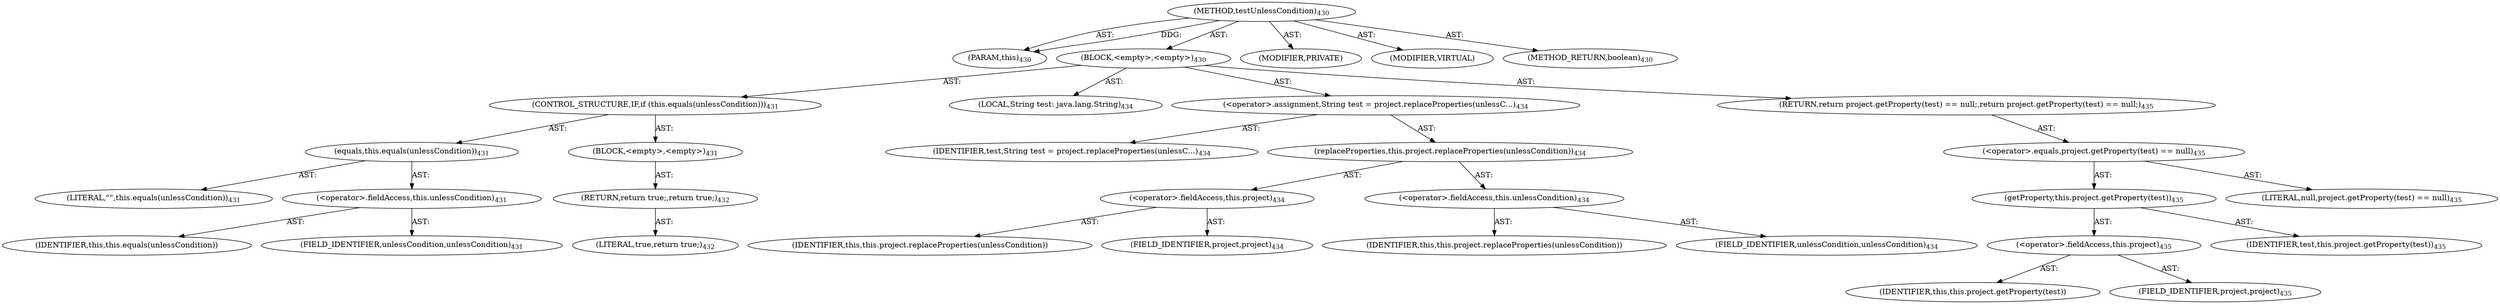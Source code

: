 digraph "testUnlessCondition" {  
"111669149718" [label = <(METHOD,testUnlessCondition)<SUB>430</SUB>> ]
"115964117028" [label = <(PARAM,this)<SUB>430</SUB>> ]
"25769803824" [label = <(BLOCK,&lt;empty&gt;,&lt;empty&gt;)<SUB>430</SUB>> ]
"47244640279" [label = <(CONTROL_STRUCTURE,IF,if (this.equals(unlessCondition)))<SUB>431</SUB>> ]
"30064771259" [label = <(equals,this.equals(unlessCondition))<SUB>431</SUB>> ]
"90194313252" [label = <(LITERAL,&quot;&quot;,this.equals(unlessCondition))<SUB>431</SUB>> ]
"30064771260" [label = <(&lt;operator&gt;.fieldAccess,this.unlessCondition)<SUB>431</SUB>> ]
"68719476879" [label = <(IDENTIFIER,this,this.equals(unlessCondition))> ]
"55834574895" [label = <(FIELD_IDENTIFIER,unlessCondition,unlessCondition)<SUB>431</SUB>> ]
"25769803825" [label = <(BLOCK,&lt;empty&gt;,&lt;empty&gt;)<SUB>431</SUB>> ]
"146028888075" [label = <(RETURN,return true;,return true;)<SUB>432</SUB>> ]
"90194313253" [label = <(LITERAL,true,return true;)<SUB>432</SUB>> ]
"94489280530" [label = <(LOCAL,String test: java.lang.String)<SUB>434</SUB>> ]
"30064771261" [label = <(&lt;operator&gt;.assignment,String test = project.replaceProperties(unlessC...)<SUB>434</SUB>> ]
"68719476880" [label = <(IDENTIFIER,test,String test = project.replaceProperties(unlessC...)<SUB>434</SUB>> ]
"30064771262" [label = <(replaceProperties,this.project.replaceProperties(unlessCondition))<SUB>434</SUB>> ]
"30064771263" [label = <(&lt;operator&gt;.fieldAccess,this.project)<SUB>434</SUB>> ]
"68719476881" [label = <(IDENTIFIER,this,this.project.replaceProperties(unlessCondition))> ]
"55834574896" [label = <(FIELD_IDENTIFIER,project,project)<SUB>434</SUB>> ]
"30064771264" [label = <(&lt;operator&gt;.fieldAccess,this.unlessCondition)<SUB>434</SUB>> ]
"68719476882" [label = <(IDENTIFIER,this,this.project.replaceProperties(unlessCondition))> ]
"55834574897" [label = <(FIELD_IDENTIFIER,unlessCondition,unlessCondition)<SUB>434</SUB>> ]
"146028888076" [label = <(RETURN,return project.getProperty(test) == null;,return project.getProperty(test) == null;)<SUB>435</SUB>> ]
"30064771265" [label = <(&lt;operator&gt;.equals,project.getProperty(test) == null)<SUB>435</SUB>> ]
"30064771266" [label = <(getProperty,this.project.getProperty(test))<SUB>435</SUB>> ]
"30064771267" [label = <(&lt;operator&gt;.fieldAccess,this.project)<SUB>435</SUB>> ]
"68719476883" [label = <(IDENTIFIER,this,this.project.getProperty(test))> ]
"55834574898" [label = <(FIELD_IDENTIFIER,project,project)<SUB>435</SUB>> ]
"68719476884" [label = <(IDENTIFIER,test,this.project.getProperty(test))<SUB>435</SUB>> ]
"90194313254" [label = <(LITERAL,null,project.getProperty(test) == null)<SUB>435</SUB>> ]
"133143986225" [label = <(MODIFIER,PRIVATE)> ]
"133143986226" [label = <(MODIFIER,VIRTUAL)> ]
"128849018902" [label = <(METHOD_RETURN,boolean)<SUB>430</SUB>> ]
  "111669149718" -> "115964117028"  [ label = "AST: "] 
  "111669149718" -> "25769803824"  [ label = "AST: "] 
  "111669149718" -> "133143986225"  [ label = "AST: "] 
  "111669149718" -> "133143986226"  [ label = "AST: "] 
  "111669149718" -> "128849018902"  [ label = "AST: "] 
  "25769803824" -> "47244640279"  [ label = "AST: "] 
  "25769803824" -> "94489280530"  [ label = "AST: "] 
  "25769803824" -> "30064771261"  [ label = "AST: "] 
  "25769803824" -> "146028888076"  [ label = "AST: "] 
  "47244640279" -> "30064771259"  [ label = "AST: "] 
  "47244640279" -> "25769803825"  [ label = "AST: "] 
  "30064771259" -> "90194313252"  [ label = "AST: "] 
  "30064771259" -> "30064771260"  [ label = "AST: "] 
  "30064771260" -> "68719476879"  [ label = "AST: "] 
  "30064771260" -> "55834574895"  [ label = "AST: "] 
  "25769803825" -> "146028888075"  [ label = "AST: "] 
  "146028888075" -> "90194313253"  [ label = "AST: "] 
  "30064771261" -> "68719476880"  [ label = "AST: "] 
  "30064771261" -> "30064771262"  [ label = "AST: "] 
  "30064771262" -> "30064771263"  [ label = "AST: "] 
  "30064771262" -> "30064771264"  [ label = "AST: "] 
  "30064771263" -> "68719476881"  [ label = "AST: "] 
  "30064771263" -> "55834574896"  [ label = "AST: "] 
  "30064771264" -> "68719476882"  [ label = "AST: "] 
  "30064771264" -> "55834574897"  [ label = "AST: "] 
  "146028888076" -> "30064771265"  [ label = "AST: "] 
  "30064771265" -> "30064771266"  [ label = "AST: "] 
  "30064771265" -> "90194313254"  [ label = "AST: "] 
  "30064771266" -> "30064771267"  [ label = "AST: "] 
  "30064771266" -> "68719476884"  [ label = "AST: "] 
  "30064771267" -> "68719476883"  [ label = "AST: "] 
  "30064771267" -> "55834574898"  [ label = "AST: "] 
  "111669149718" -> "115964117028"  [ label = "DDG: "] 
}
